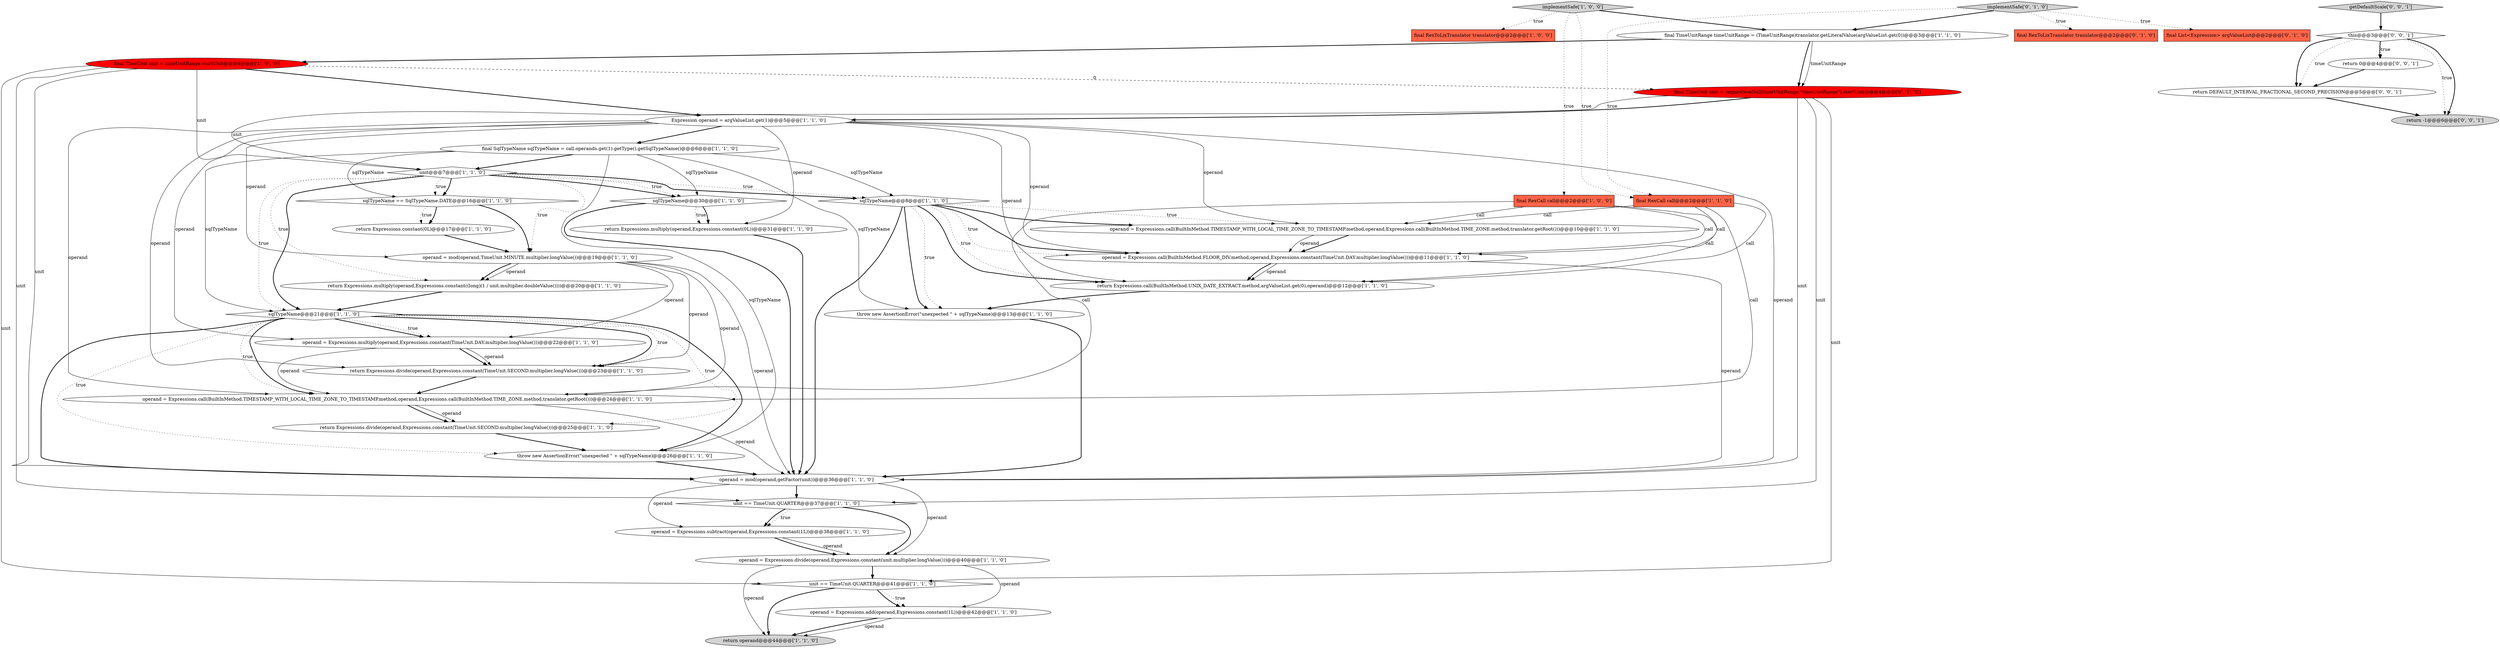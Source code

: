 digraph {
36 [style = filled, label = "implementSafe['0', '1', '0']", fillcolor = lightgray, shape = diamond image = "AAA0AAABBB2BBB"];
15 [style = filled, label = "operand = Expressions.divide(operand,Expressions.constant(unit.multiplier.longValue()))@@@40@@@['1', '1', '0']", fillcolor = white, shape = ellipse image = "AAA0AAABBB1BBB"];
5 [style = filled, label = "final TimeUnitRange timeUnitRange = (TimeUnitRange)translator.getLiteralValue(argValueList.get(0))@@@3@@@['1', '1', '0']", fillcolor = white, shape = ellipse image = "AAA0AAABBB1BBB"];
6 [style = filled, label = "operand = Expressions.call(BuiltInMethod.TIMESTAMP_WITH_LOCAL_TIME_ZONE_TO_TIMESTAMP.method,operand,Expressions.call(BuiltInMethod.TIME_ZONE.method,translator.getRoot()))@@@10@@@['1', '1', '0']", fillcolor = white, shape = ellipse image = "AAA0AAABBB1BBB"];
3 [style = filled, label = "Expression operand = argValueList.get(1)@@@5@@@['1', '1', '0']", fillcolor = white, shape = ellipse image = "AAA0AAABBB1BBB"];
22 [style = filled, label = "sqlTypeName@@@30@@@['1', '1', '0']", fillcolor = white, shape = diamond image = "AAA0AAABBB1BBB"];
31 [style = filled, label = "return Expressions.constant(0L)@@@17@@@['1', '1', '0']", fillcolor = white, shape = ellipse image = "AAA0AAABBB1BBB"];
10 [style = filled, label = "operand = Expressions.call(BuiltInMethod.TIMESTAMP_WITH_LOCAL_TIME_ZONE_TO_TIMESTAMP.method,operand,Expressions.call(BuiltInMethod.TIME_ZONE.method,translator.getRoot()))@@@24@@@['1', '1', '0']", fillcolor = white, shape = ellipse image = "AAA0AAABBB1BBB"];
14 [style = filled, label = "unit@@@7@@@['1', '1', '0']", fillcolor = white, shape = diamond image = "AAA0AAABBB1BBB"];
27 [style = filled, label = "final RexCall call@@@2@@@['1', '1', '0']", fillcolor = tomato, shape = box image = "AAA0AAABBB1BBB"];
35 [style = filled, label = "final RexToLixTranslator translator@@@2@@@['0', '1', '0']", fillcolor = tomato, shape = box image = "AAA0AAABBB2BBB"];
33 [style = filled, label = "final List<Expression> argValueList@@@2@@@['0', '1', '0']", fillcolor = tomato, shape = box image = "AAA0AAABBB2BBB"];
30 [style = filled, label = "sqlTypeName == SqlTypeName.DATE@@@16@@@['1', '1', '0']", fillcolor = white, shape = diamond image = "AAA0AAABBB1BBB"];
24 [style = filled, label = "operand = mod(operand,getFactor(unit))@@@36@@@['1', '1', '0']", fillcolor = white, shape = ellipse image = "AAA0AAABBB1BBB"];
21 [style = filled, label = "return Expressions.divide(operand,Expressions.constant(TimeUnit.SECOND.multiplier.longValue()))@@@23@@@['1', '1', '0']", fillcolor = white, shape = ellipse image = "AAA0AAABBB1BBB"];
34 [style = filled, label = "final TimeUnit unit = requireNonNull(timeUnitRange,\"timeUnitRange\").startUnit@@@4@@@['0', '1', '0']", fillcolor = red, shape = ellipse image = "AAA1AAABBB2BBB"];
39 [style = filled, label = "this@@@3@@@['0', '0', '1']", fillcolor = white, shape = diamond image = "AAA0AAABBB3BBB"];
1 [style = filled, label = "return Expressions.divide(operand,Expressions.constant(TimeUnit.SECOND.multiplier.longValue()))@@@25@@@['1', '1', '0']", fillcolor = white, shape = ellipse image = "AAA0AAABBB1BBB"];
38 [style = filled, label = "return DEFAULT_INTERVAL_FRACTIONAL_SECOND_PRECISION@@@5@@@['0', '0', '1']", fillcolor = white, shape = ellipse image = "AAA0AAABBB3BBB"];
20 [style = filled, label = "return Expressions.multiply(operand,Expressions.constant((long)(1 / unit.multiplier.doubleValue())))@@@20@@@['1', '1', '0']", fillcolor = white, shape = ellipse image = "AAA0AAABBB1BBB"];
28 [style = filled, label = "sqlTypeName@@@8@@@['1', '1', '0']", fillcolor = white, shape = diamond image = "AAA0AAABBB1BBB"];
7 [style = filled, label = "return Expressions.multiply(operand,Expressions.constant(0L))@@@31@@@['1', '1', '0']", fillcolor = white, shape = ellipse image = "AAA0AAABBB1BBB"];
29 [style = filled, label = "implementSafe['1', '0', '0']", fillcolor = lightgray, shape = diamond image = "AAA0AAABBB1BBB"];
16 [style = filled, label = "final TimeUnit unit = timeUnitRange.startUnit@@@4@@@['1', '0', '0']", fillcolor = red, shape = ellipse image = "AAA1AAABBB1BBB"];
32 [style = filled, label = "final SqlTypeName sqlTypeName = call.operands.get(1).getType().getSqlTypeName()@@@6@@@['1', '1', '0']", fillcolor = white, shape = ellipse image = "AAA0AAABBB1BBB"];
8 [style = filled, label = "final RexCall call@@@2@@@['1', '0', '0']", fillcolor = tomato, shape = box image = "AAA0AAABBB1BBB"];
19 [style = filled, label = "return Expressions.call(BuiltInMethod.UNIX_DATE_EXTRACT.method,argValueList.get(0),operand)@@@12@@@['1', '1', '0']", fillcolor = white, shape = ellipse image = "AAA0AAABBB1BBB"];
4 [style = filled, label = "unit == TimeUnit.QUARTER@@@37@@@['1', '1', '0']", fillcolor = white, shape = diamond image = "AAA0AAABBB1BBB"];
12 [style = filled, label = "throw new AssertionError(\"unexpected \" + sqlTypeName)@@@13@@@['1', '1', '0']", fillcolor = white, shape = ellipse image = "AAA0AAABBB1BBB"];
37 [style = filled, label = "return 0@@@4@@@['0', '0', '1']", fillcolor = white, shape = ellipse image = "AAA0AAABBB3BBB"];
23 [style = filled, label = "operand = Expressions.call(BuiltInMethod.FLOOR_DIV.method,operand,Expressions.constant(TimeUnit.DAY.multiplier.longValue()))@@@11@@@['1', '1', '0']", fillcolor = white, shape = ellipse image = "AAA0AAABBB1BBB"];
40 [style = filled, label = "return -1@@@6@@@['0', '0', '1']", fillcolor = lightgray, shape = ellipse image = "AAA0AAABBB3BBB"];
41 [style = filled, label = "getDefaultScale['0', '0', '1']", fillcolor = lightgray, shape = diamond image = "AAA0AAABBB3BBB"];
9 [style = filled, label = "sqlTypeName@@@21@@@['1', '1', '0']", fillcolor = white, shape = diamond image = "AAA0AAABBB1BBB"];
2 [style = filled, label = "final RexToLixTranslator translator@@@2@@@['1', '0', '0']", fillcolor = tomato, shape = box image = "AAA0AAABBB1BBB"];
13 [style = filled, label = "operand = Expressions.add(operand,Expressions.constant(1L))@@@42@@@['1', '1', '0']", fillcolor = white, shape = ellipse image = "AAA0AAABBB1BBB"];
25 [style = filled, label = "unit == TimeUnit.QUARTER@@@41@@@['1', '1', '0']", fillcolor = white, shape = diamond image = "AAA0AAABBB1BBB"];
11 [style = filled, label = "throw new AssertionError(\"unexpected \" + sqlTypeName)@@@26@@@['1', '1', '0']", fillcolor = white, shape = ellipse image = "AAA0AAABBB1BBB"];
17 [style = filled, label = "operand = Expressions.multiply(operand,Expressions.constant(TimeUnit.DAY.multiplier.longValue()))@@@22@@@['1', '1', '0']", fillcolor = white, shape = ellipse image = "AAA0AAABBB1BBB"];
0 [style = filled, label = "return operand@@@44@@@['1', '1', '0']", fillcolor = lightgray, shape = ellipse image = "AAA0AAABBB1BBB"];
18 [style = filled, label = "operand = Expressions.subtract(operand,Expressions.constant(1L))@@@38@@@['1', '1', '0']", fillcolor = white, shape = ellipse image = "AAA0AAABBB1BBB"];
26 [style = filled, label = "operand = mod(operand,TimeUnit.MINUTE.multiplier.longValue())@@@19@@@['1', '1', '0']", fillcolor = white, shape = ellipse image = "AAA0AAABBB1BBB"];
21->10 [style = bold, label=""];
4->18 [style = dotted, label="true"];
28->6 [style = bold, label=""];
29->5 [style = bold, label=""];
29->2 [style = dotted, label="true"];
9->11 [style = bold, label=""];
8->6 [style = solid, label="call"];
3->7 [style = solid, label="operand"];
3->26 [style = solid, label="operand"];
20->9 [style = bold, label=""];
15->25 [style = bold, label=""];
14->26 [style = dotted, label="true"];
26->17 [style = solid, label="operand"];
4->15 [style = bold, label=""];
26->24 [style = solid, label="operand"];
14->22 [style = dotted, label="true"];
14->28 [style = bold, label=""];
8->10 [style = solid, label="call"];
28->19 [style = dotted, label="true"];
9->10 [style = bold, label=""];
3->19 [style = solid, label="operand"];
29->8 [style = dotted, label="true"];
5->34 [style = bold, label=""];
28->6 [style = dotted, label="true"];
24->18 [style = solid, label="operand"];
16->4 [style = solid, label="unit"];
24->15 [style = solid, label="operand"];
37->38 [style = bold, label=""];
34->4 [style = solid, label="unit"];
9->21 [style = bold, label=""];
39->38 [style = bold, label=""];
14->9 [style = bold, label=""];
27->23 [style = solid, label="call"];
3->21 [style = solid, label="operand"];
17->21 [style = bold, label=""];
3->24 [style = solid, label="operand"];
9->24 [style = bold, label=""];
16->3 [style = bold, label=""];
10->1 [style = solid, label="operand"];
18->15 [style = solid, label="operand"];
14->30 [style = bold, label=""];
19->12 [style = bold, label=""];
32->30 [style = solid, label="sqlTypeName"];
30->26 [style = bold, label=""];
18->15 [style = bold, label=""];
14->22 [style = bold, label=""];
23->24 [style = solid, label="operand"];
22->7 [style = dotted, label="true"];
9->17 [style = bold, label=""];
4->18 [style = bold, label=""];
10->24 [style = solid, label="operand"];
9->21 [style = dotted, label="true"];
22->7 [style = bold, label=""];
17->21 [style = solid, label="operand"];
1->11 [style = bold, label=""];
26->21 [style = solid, label="operand"];
32->22 [style = solid, label="sqlTypeName"];
16->34 [style = dashed, label="0"];
7->24 [style = bold, label=""];
13->0 [style = solid, label="operand"];
32->9 [style = solid, label="sqlTypeName"];
28->19 [style = bold, label=""];
28->24 [style = bold, label=""];
28->23 [style = dotted, label="true"];
39->40 [style = dotted, label="true"];
16->24 [style = solid, label="unit"];
10->1 [style = bold, label=""];
9->10 [style = dotted, label="true"];
23->19 [style = solid, label="operand"];
3->23 [style = solid, label="operand"];
26->20 [style = bold, label=""];
32->12 [style = solid, label="sqlTypeName"];
13->0 [style = bold, label=""];
25->0 [style = bold, label=""];
39->37 [style = bold, label=""];
8->23 [style = solid, label="call"];
6->23 [style = bold, label=""];
9->11 [style = dotted, label="true"];
3->17 [style = solid, label="operand"];
8->19 [style = solid, label="call"];
26->10 [style = solid, label="operand"];
32->14 [style = bold, label=""];
12->24 [style = bold, label=""];
28->12 [style = bold, label=""];
25->13 [style = dotted, label="true"];
11->24 [style = bold, label=""];
15->13 [style = solid, label="operand"];
27->6 [style = solid, label="call"];
5->16 [style = bold, label=""];
14->30 [style = dotted, label="true"];
31->26 [style = bold, label=""];
39->37 [style = dotted, label="true"];
6->23 [style = solid, label="operand"];
17->10 [style = solid, label="operand"];
14->28 [style = dotted, label="true"];
28->23 [style = bold, label=""];
30->31 [style = bold, label=""];
39->40 [style = bold, label=""];
23->19 [style = bold, label=""];
9->1 [style = dotted, label="true"];
36->5 [style = bold, label=""];
16->25 [style = solid, label="unit"];
38->40 [style = bold, label=""];
30->31 [style = dotted, label="true"];
28->12 [style = dotted, label="true"];
3->10 [style = solid, label="operand"];
26->20 [style = solid, label="operand"];
36->33 [style = dotted, label="true"];
32->11 [style = solid, label="sqlTypeName"];
16->14 [style = solid, label="unit"];
36->27 [style = dotted, label="true"];
34->25 [style = solid, label="unit"];
34->24 [style = solid, label="unit"];
25->13 [style = bold, label=""];
15->0 [style = solid, label="operand"];
29->27 [style = dotted, label="true"];
32->28 [style = solid, label="sqlTypeName"];
9->17 [style = dotted, label="true"];
39->38 [style = dotted, label="true"];
34->14 [style = solid, label="unit"];
3->6 [style = solid, label="operand"];
27->19 [style = solid, label="call"];
27->10 [style = solid, label="call"];
14->20 [style = dotted, label="true"];
24->4 [style = bold, label=""];
34->3 [style = bold, label=""];
14->9 [style = dotted, label="true"];
22->24 [style = bold, label=""];
36->35 [style = dotted, label="true"];
41->39 [style = bold, label=""];
3->32 [style = bold, label=""];
5->34 [style = solid, label="timeUnitRange"];
}
